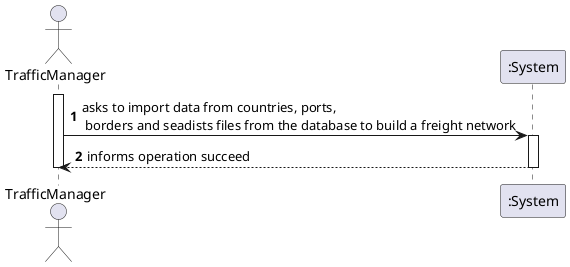 @startuml
autonumber
actor TrafficManager as C

activate C
C -> ":System" : asks to import data from countries, ports,\n borders and seadists files from the database to build a freight network
activate ":System"

":System" --> C : informs operation succeed
deactivate ":System"

deactivate C
@enduml